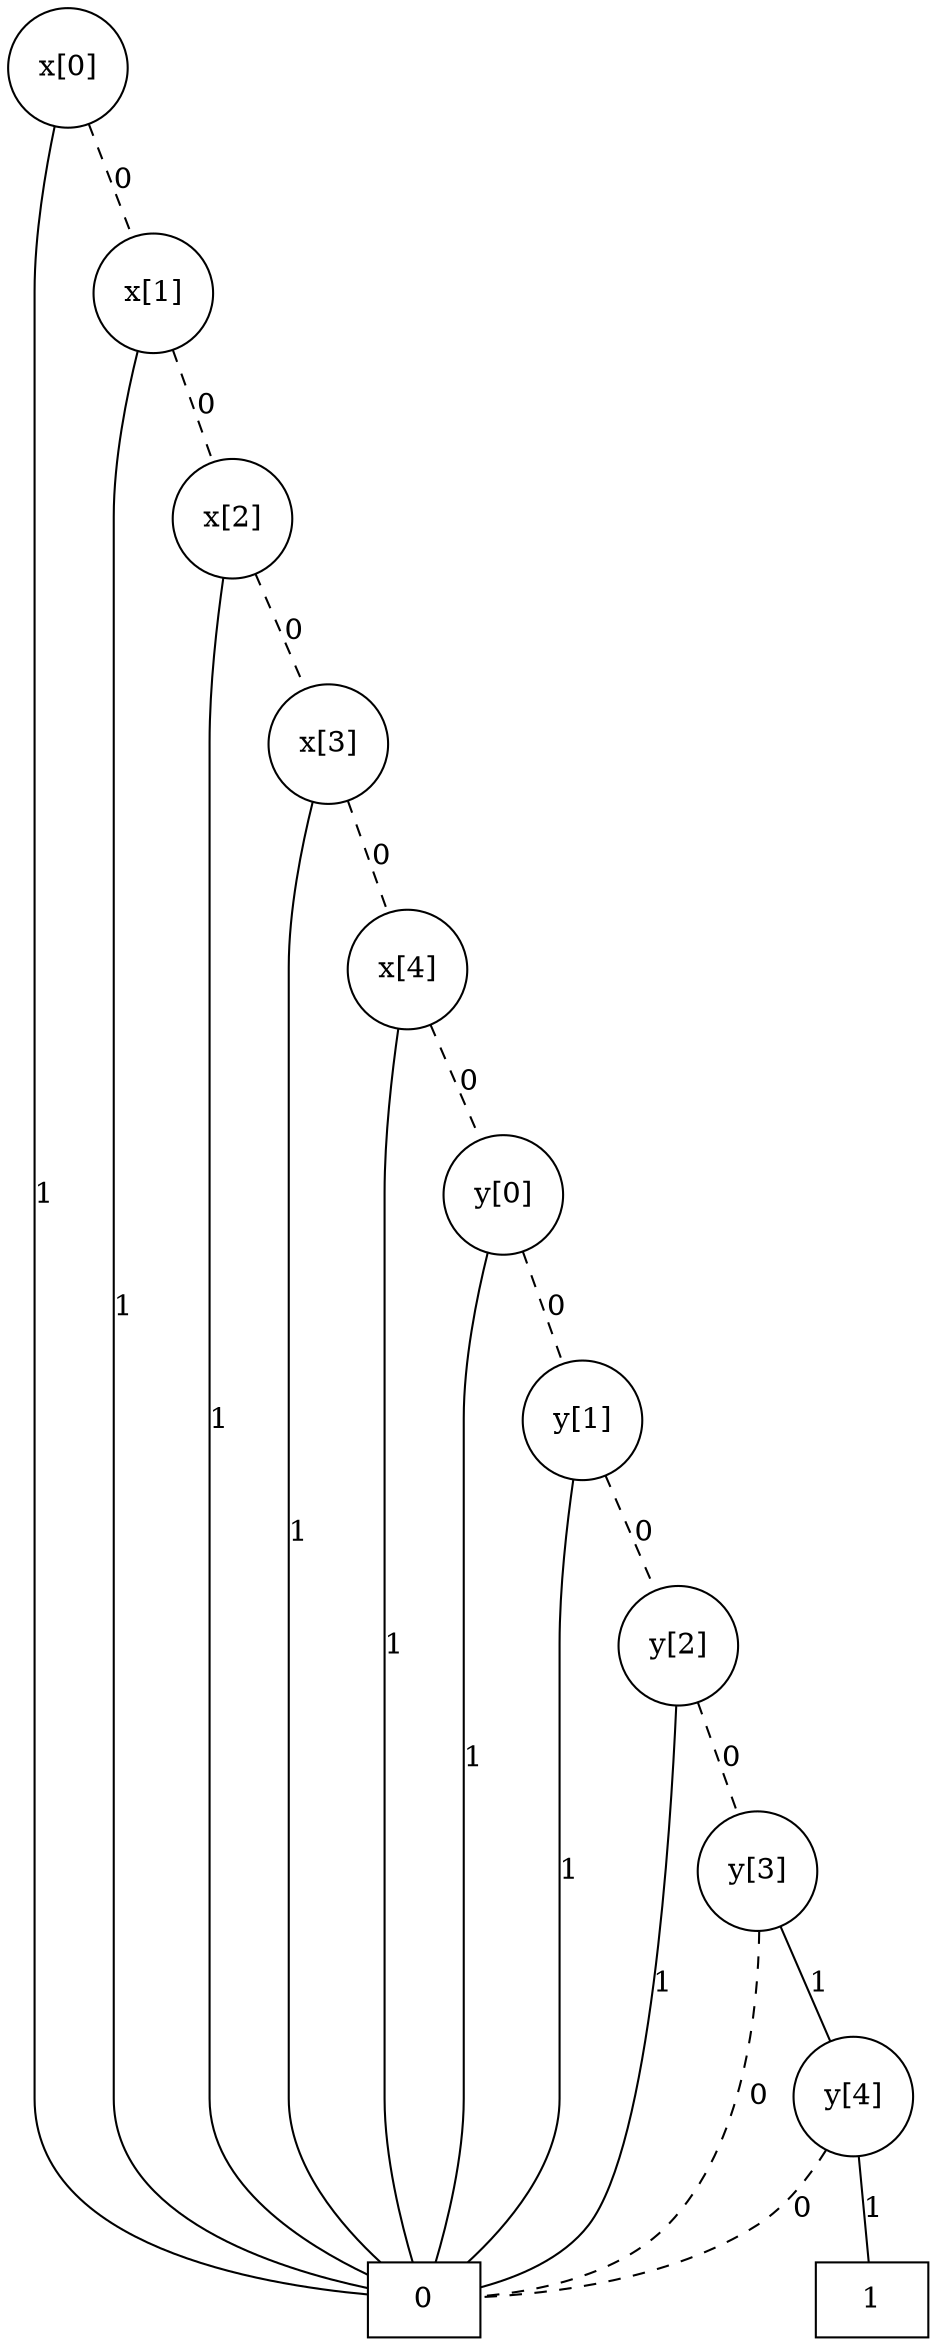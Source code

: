 graph BDD { n2669164739664 [label=0,shape=box]; n2669165068752 [label=1,shape=box]; n2669226922720 [label="y[4]",shape=circle]; n2669226605984 [label="y[3]",shape=circle]; n2669226924544 [label="y[2]",shape=circle]; n2669226923104 [label="y[1]",shape=circle]; n2669226923824 [label="y[0]",shape=circle]; n2669226923920 [label="x[4]",shape=circle]; n2669226924016 [label="x[3]",shape=circle]; n2669226924112 [label="x[2]",shape=circle]; n2669226924160 [label="x[1]",shape=circle]; n2669226924928 [label="x[0]",shape=circle]; n2669226922720 -- n2669164739664 [label=0,style=dashed]; n2669226922720 -- n2669165068752 [label=1]; n2669226605984 -- n2669164739664 [label=0,style=dashed]; n2669226605984 -- n2669226922720 [label=1]; n2669226924544 -- n2669226605984 [label=0,style=dashed]; n2669226924544 -- n2669164739664 [label=1]; n2669226923104 -- n2669226924544 [label=0,style=dashed]; n2669226923104 -- n2669164739664 [label=1]; n2669226923824 -- n2669226923104 [label=0,style=dashed]; n2669226923824 -- n2669164739664 [label=1]; n2669226923920 -- n2669226923824 [label=0,style=dashed]; n2669226923920 -- n2669164739664 [label=1]; n2669226924016 -- n2669226923920 [label=0,style=dashed]; n2669226924016 -- n2669164739664 [label=1]; n2669226924112 -- n2669226924016 [label=0,style=dashed]; n2669226924112 -- n2669164739664 [label=1]; n2669226924160 -- n2669226924112 [label=0,style=dashed]; n2669226924160 -- n2669164739664 [label=1]; n2669226924928 -- n2669226924160 [label=0,style=dashed]; n2669226924928 -- n2669164739664 [label=1]; }